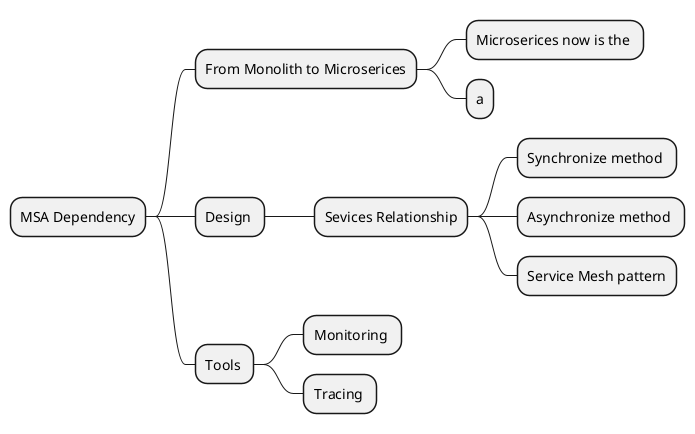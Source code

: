 @startmindmap

* MSA Dependency
++ From Monolith to Microserices
+++ Microserices now is the 
+++ a
++ Design 
+++ Sevices Relationship
++++ Synchronize method 
++++ Asynchronize method 
++++ Service Mesh pattern
++ Tools 
+++ Monitoring 
+++ Tracing 

@endmindmap